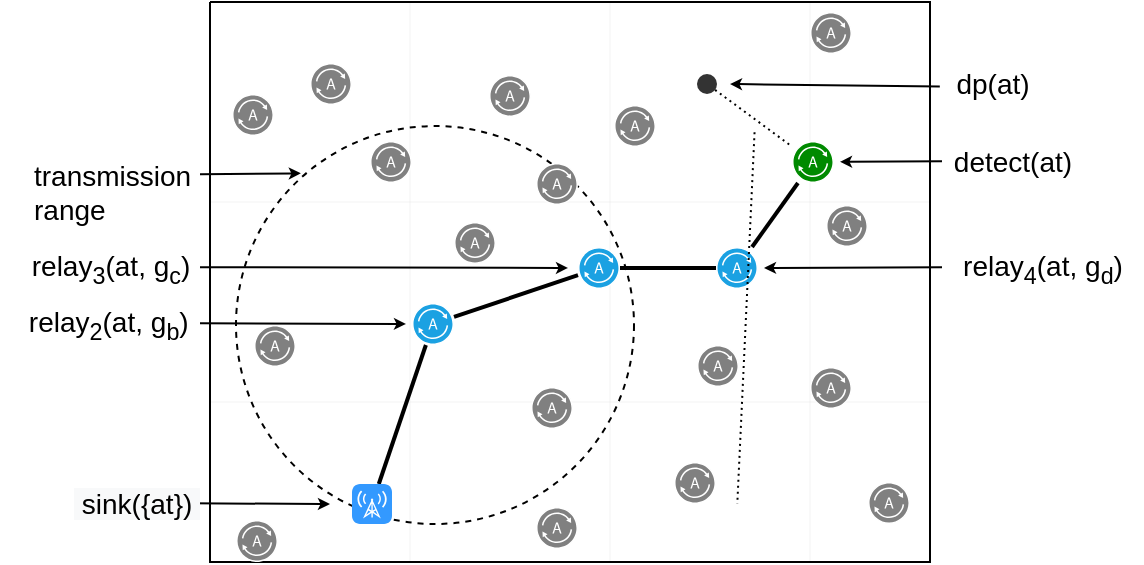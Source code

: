 <mxfile version="13.0.3" type="device"><diagram id="n3x0hCh38KXFZ6Cryw47" name="Page-1"><mxGraphModel dx="527" dy="391" grid="1" gridSize="10" guides="1" tooltips="1" connect="1" arrows="1" fold="1" page="1" pageScale="1" pageWidth="827" pageHeight="1169" math="0" shadow="0"><root><mxCell id="0"/><mxCell id="1" parent="0"/><mxCell id="G75mjb6Er_qYQi8ZF5sW-1" value="" style="verticalLabelPosition=bottom;verticalAlign=top;html=1;shape=mxgraph.basic.patternFillRect;fillStyle=grid;step=100;fillStrokeWidth=0.2;fillStrokeColor=#dddddd;fontSize=14;" parent="1" vertex="1"><mxGeometry x="160" y="80" width="360" height="280" as="geometry"/></mxCell><mxCell id="G75mjb6Er_qYQi8ZF5sW-46" value="" style="ellipse;whiteSpace=wrap;html=1;aspect=fixed;labelBackgroundColor=#000000;strokeColor=#000000;fontColor=#333333;fillColor=none;dashed=1;fontSize=14;" parent="1" vertex="1"><mxGeometry x="173" y="142" width="199" height="199" as="geometry"/></mxCell><mxCell id="G75mjb6Er_qYQi8ZF5sW-3" value="" style="pointerEvents=1;shadow=0;dashed=0;html=1;labelPosition=center;verticalLabelPosition=bottom;verticalAlign=top;align=center;outlineConnect=0;shape=mxgraph.veeam2.agent;labelBackgroundColor=#000000;fillColor=#808080;fontSize=14;" parent="1" vertex="1"><mxGeometry x="460" y="85" width="21" height="21" as="geometry"/></mxCell><mxCell id="G75mjb6Er_qYQi8ZF5sW-47" style="rounded=0;orthogonalLoop=1;jettySize=auto;html=1;fontColor=#333333;endArrow=none;endFill=0;fontSize=14;strokeWidth=2;" parent="1" source="G75mjb6Er_qYQi8ZF5sW-5" target="G75mjb6Er_qYQi8ZF5sW-35" edge="1"><mxGeometry relative="1" as="geometry"/></mxCell><mxCell id="G75mjb6Er_qYQi8ZF5sW-5" value="" style="html=1;strokeWidth=1;shadow=0;dashed=0;shape=mxgraph.ios7.misc.broadcast;strokeColor=none;buttonText=;strokeColor2=#222222;fontColor=#222222;fontSize=14;verticalLabelPosition=bottom;verticalAlign=top;align=center;fillColor=#3399FF;spacingTop=-10;" parent="1" vertex="1"><mxGeometry x="231" y="321" width="20" height="20" as="geometry"/></mxCell><mxCell id="G75mjb6Er_qYQi8ZF5sW-10" value="" style="pointerEvents=1;shadow=0;dashed=0;html=1;labelPosition=center;verticalLabelPosition=bottom;verticalAlign=top;align=center;outlineConnect=0;shape=mxgraph.veeam2.agent;labelBackgroundColor=#000000;fillColor=#808080;fontSize=14;" parent="1" vertex="1"><mxGeometry x="210" y="110.5" width="21" height="21" as="geometry"/></mxCell><mxCell id="G75mjb6Er_qYQi8ZF5sW-11" value="" style="pointerEvents=1;shadow=0;dashed=0;html=1;labelPosition=center;verticalLabelPosition=top;verticalAlign=bottom;align=center;outlineConnect=0;shape=mxgraph.veeam2.agent;labelBackgroundColor=none;fillColor=#008a00;strokeColor=#005700;fontSize=14;spacingBottom=-3;" parent="1" vertex="1"><mxGeometry x="451" y="149.5" width="21" height="21" as="geometry"/></mxCell><mxCell id="G75mjb6Er_qYQi8ZF5sW-13" value="" style="pointerEvents=1;shadow=0;dashed=0;html=1;labelPosition=center;verticalLabelPosition=bottom;verticalAlign=top;align=center;outlineConnect=0;shape=mxgraph.veeam2.agent;labelBackgroundColor=#000000;fillColor=#808080;fontSize=14;" parent="1" vertex="1"><mxGeometry x="392" y="310" width="21" height="21" as="geometry"/></mxCell><mxCell id="G75mjb6Er_qYQi8ZF5sW-16" value="" style="pointerEvents=1;shadow=0;dashed=0;html=1;labelPosition=center;verticalLabelPosition=bottom;verticalAlign=top;align=center;outlineConnect=0;shape=mxgraph.veeam2.agent;labelBackgroundColor=#000000;fillColor=#808080;fontSize=14;" parent="1" vertex="1"><mxGeometry x="171" y="126" width="21" height="21" as="geometry"/></mxCell><mxCell id="G75mjb6Er_qYQi8ZF5sW-17" value="" style="pointerEvents=1;shadow=0;dashed=0;html=1;labelPosition=center;verticalLabelPosition=bottom;verticalAlign=top;align=center;outlineConnect=0;shape=mxgraph.veeam2.agent;labelBackgroundColor=#000000;fillColor=#808080;fontSize=14;" parent="1" vertex="1"><mxGeometry x="403.5" y="251.5" width="21" height="21" as="geometry"/></mxCell><mxCell id="G75mjb6Er_qYQi8ZF5sW-18" value="" style="pointerEvents=1;shadow=0;dashed=0;html=1;labelPosition=center;verticalLabelPosition=bottom;verticalAlign=top;align=center;outlineConnect=0;shape=mxgraph.veeam2.agent;labelBackgroundColor=#000000;fillColor=#808080;fontSize=14;" parent="1" vertex="1"><mxGeometry x="323" y="160.5" width="21" height="21" as="geometry"/></mxCell><mxCell id="G75mjb6Er_qYQi8ZF5sW-19" value="" style="pointerEvents=1;shadow=0;dashed=0;html=1;labelPosition=center;verticalLabelPosition=bottom;verticalAlign=top;align=center;outlineConnect=0;shape=mxgraph.veeam2.agent;labelBackgroundColor=#000000;fillColor=#808080;fontSize=14;" parent="1" vertex="1"><mxGeometry x="182" y="241.5" width="21" height="21" as="geometry"/></mxCell><mxCell id="G75mjb6Er_qYQi8ZF5sW-20" value="" style="pointerEvents=1;shadow=0;dashed=0;html=1;labelPosition=center;verticalLabelPosition=bottom;verticalAlign=top;align=center;outlineConnect=0;shape=mxgraph.veeam2.agent;labelBackgroundColor=#000000;fillColor=#808080;fontSize=14;" parent="1" vertex="1"><mxGeometry x="240" y="149.5" width="21" height="21" as="geometry"/></mxCell><mxCell id="G75mjb6Er_qYQi8ZF5sW-70" style="edgeStyle=none;rounded=0;orthogonalLoop=1;jettySize=auto;html=1;labelBackgroundColor=none;endArrow=none;endFill=0;fontSize=14;fontColor=#333333;strokeWidth=2;" parent="1" target="G75mjb6Er_qYQi8ZF5sW-34" edge="1"><mxGeometry relative="1" as="geometry"><mxPoint x="397.938" y="262.5" as="sourcePoint"/></mxGeometry></mxCell><mxCell id="G75mjb6Er_qYQi8ZF5sW-22" value="" style="pointerEvents=1;shadow=0;dashed=0;html=1;labelPosition=center;verticalLabelPosition=bottom;verticalAlign=top;align=center;outlineConnect=0;shape=mxgraph.veeam2.agent;labelBackgroundColor=#000000;fillColor=#808080;fontSize=14;" parent="1" vertex="1"><mxGeometry x="282" y="190" width="21" height="21" as="geometry"/></mxCell><mxCell id="G75mjb6Er_qYQi8ZF5sW-49" style="edgeStyle=none;rounded=0;orthogonalLoop=1;jettySize=auto;html=1;endArrow=none;endFill=0;fontColor=#333333;fontSize=14;strokeWidth=2;" parent="1" target="G75mjb6Er_qYQi8ZF5sW-33" edge="1"><mxGeometry relative="1" as="geometry"><mxPoint x="365" y="213" as="sourcePoint"/></mxGeometry></mxCell><mxCell id="G75mjb6Er_qYQi8ZF5sW-27" value="" style="pointerEvents=1;shadow=0;dashed=0;html=1;labelPosition=center;verticalLabelPosition=bottom;verticalAlign=top;align=center;outlineConnect=0;shape=mxgraph.veeam2.agent;labelBackgroundColor=#000000;fillColor=#808080;fontSize=14;" parent="1" vertex="1"><mxGeometry x="362" y="131.5" width="21" height="21" as="geometry"/></mxCell><mxCell id="G75mjb6Er_qYQi8ZF5sW-32" value="" style="pointerEvents=1;shadow=0;dashed=0;html=1;labelPosition=center;verticalLabelPosition=bottom;verticalAlign=top;align=center;outlineConnect=0;shape=mxgraph.veeam2.agent;labelBackgroundColor=#000000;fillColor=#808080;fontSize=14;" parent="1" vertex="1"><mxGeometry x="460" y="262.5" width="21" height="21" as="geometry"/></mxCell><mxCell id="G75mjb6Er_qYQi8ZF5sW-50" style="edgeStyle=none;rounded=0;orthogonalLoop=1;jettySize=auto;html=1;endArrow=none;endFill=0;fontColor=#333333;fontSize=14;strokeWidth=2;" parent="1" source="G75mjb6Er_qYQi8ZF5sW-33" target="G75mjb6Er_qYQi8ZF5sW-11" edge="1"><mxGeometry relative="1" as="geometry"/></mxCell><mxCell id="G75mjb6Er_qYQi8ZF5sW-33" value="" style="pointerEvents=1;shadow=0;dashed=0;html=1;labelPosition=center;verticalLabelPosition=bottom;verticalAlign=top;align=center;outlineConnect=0;shape=mxgraph.veeam2.agent;labelBackgroundColor=#000000;fillColor=#1ba1e2;strokeColor=#006EAF;fontColor=#ffffff;fontSize=14;" parent="1" vertex="1"><mxGeometry x="413" y="202.5" width="21" height="21" as="geometry"/></mxCell><mxCell id="G75mjb6Er_qYQi8ZF5sW-48" style="edgeStyle=none;rounded=0;orthogonalLoop=1;jettySize=auto;html=1;endArrow=none;endFill=0;fontColor=#333333;fontSize=14;strokeWidth=2;" parent="1" source="G75mjb6Er_qYQi8ZF5sW-35" edge="1"><mxGeometry relative="1" as="geometry"><mxPoint x="344" y="216.542" as="targetPoint"/></mxGeometry></mxCell><mxCell id="G75mjb6Er_qYQi8ZF5sW-35" value="" style="pointerEvents=1;shadow=0;dashed=0;html=1;labelPosition=center;verticalLabelPosition=bottom;verticalAlign=top;align=center;outlineConnect=0;shape=mxgraph.veeam2.agent;labelBackgroundColor=#000000;fillColor=#1ba1e2;strokeColor=#006EAF;fontColor=#ffffff;fontSize=14;" parent="1" vertex="1"><mxGeometry x="261" y="230.5" width="21" height="21" as="geometry"/></mxCell><mxCell id="G75mjb6Er_qYQi8ZF5sW-36" value="" style="pointerEvents=1;shadow=0;dashed=0;html=1;labelPosition=center;verticalLabelPosition=bottom;verticalAlign=top;align=center;outlineConnect=0;shape=mxgraph.veeam2.agent;labelBackgroundColor=#000000;fillColor=#808080;fontSize=14;" parent="1" vertex="1"><mxGeometry x="299.5" y="116.5" width="21" height="21" as="geometry"/></mxCell><mxCell id="G75mjb6Er_qYQi8ZF5sW-37" value="" style="pointerEvents=1;shadow=0;dashed=0;html=1;labelPosition=center;verticalLabelPosition=bottom;verticalAlign=top;align=center;outlineConnect=0;shape=mxgraph.veeam2.agent;labelBackgroundColor=#000000;fillColor=#808080;fontSize=14;" parent="1" vertex="1"><mxGeometry x="323" y="332.5" width="21" height="21" as="geometry"/></mxCell><mxCell id="G75mjb6Er_qYQi8ZF5sW-39" value="" style="pointerEvents=1;shadow=0;dashed=0;html=1;labelPosition=center;verticalLabelPosition=bottom;verticalAlign=top;align=center;outlineConnect=0;shape=mxgraph.veeam2.agent;labelBackgroundColor=#000000;fillColor=#808080;fontSize=14;" parent="1" vertex="1"><mxGeometry x="173" y="339" width="21" height="21" as="geometry"/></mxCell><mxCell id="G75mjb6Er_qYQi8ZF5sW-41" value="" style="pointerEvents=1;shadow=0;dashed=0;html=1;labelPosition=center;verticalLabelPosition=bottom;verticalAlign=top;align=center;outlineConnect=0;shape=mxgraph.veeam2.agent;labelBackgroundColor=#000000;fillColor=#808080;fontSize=14;" parent="1" vertex="1"><mxGeometry x="468" y="181.5" width="21" height="21" as="geometry"/></mxCell><mxCell id="G75mjb6Er_qYQi8ZF5sW-67" style="edgeStyle=none;rounded=0;orthogonalLoop=1;jettySize=auto;html=1;labelBackgroundColor=none;endArrow=none;endFill=0;fontSize=14;fontColor=#333333;strokeWidth=2;" parent="1" target="G75mjb6Er_qYQi8ZF5sW-12" edge="1"><mxGeometry relative="1" as="geometry"><mxPoint x="278.1" y="302.5" as="sourcePoint"/></mxGeometry></mxCell><mxCell id="G75mjb6Er_qYQi8ZF5sW-45" value="" style="pointerEvents=1;shadow=0;dashed=0;html=1;labelPosition=center;verticalLabelPosition=bottom;verticalAlign=top;align=center;outlineConnect=0;shape=mxgraph.veeam2.agent;labelBackgroundColor=#000000;fillColor=#808080;fontSize=14;" parent="1" vertex="1"><mxGeometry x="320.5" y="272.5" width="21" height="21" as="geometry"/></mxCell><mxCell id="G75mjb6Er_qYQi8ZF5sW-63" style="edgeStyle=none;rounded=0;orthogonalLoop=1;jettySize=auto;html=1;endArrow=none;endFill=0;fontSize=14;fontColor=#333333;dashed=1;dashPattern=1 2;" parent="1" source="G75mjb6Er_qYQi8ZF5sW-52" target="G75mjb6Er_qYQi8ZF5sW-11" edge="1"><mxGeometry relative="1" as="geometry"/></mxCell><mxCell id="G75mjb6Er_qYQi8ZF5sW-52" value="" style="ellipse;whiteSpace=wrap;html=1;aspect=fixed;dashed=1;labelBackgroundColor=none;fontColor=#333333;fillColor=#333333;strokeColor=none;labelPosition=center;verticalLabelPosition=top;align=center;verticalAlign=bottom;fontSize=14;" parent="1" vertex="1"><mxGeometry x="403.5" y="116" width="10" height="10" as="geometry"/></mxCell><mxCell id="G75mjb6Er_qYQi8ZF5sW-74" style="edgeStyle=none;rounded=0;orthogonalLoop=1;jettySize=auto;html=1;endArrow=none;endFill=0;fontSize=14;fontColor=#333333;dashed=1;dashPattern=1 2;exitX=1;exitY=0;exitDx=0;exitDy=0;" parent="1" source="G75mjb6Er_qYQi8ZF5sW-73" edge="1"><mxGeometry relative="1" as="geometry"><mxPoint x="432.276" y="145.092" as="sourcePoint"/><mxPoint x="423.644" y="331" as="targetPoint"/></mxGeometry></mxCell><mxCell id="1FN8Xj7tu_CE5pi7D6Nw-14" style="edgeStyle=none;rounded=0;orthogonalLoop=1;jettySize=auto;html=1;endSize=3;strokeWidth=1;startSize=3;targetPerimeterSpacing=3;" parent="1" source="1FN8Xj7tu_CE5pi7D6Nw-5" target="G75mjb6Er_qYQi8ZF5sW-11" edge="1"><mxGeometry relative="1" as="geometry"/></mxCell><mxCell id="1FN8Xj7tu_CE5pi7D6Nw-5" value="&lt;span style=&quot;font-size: 14px ; text-align: left&quot;&gt;detect(at&lt;/span&gt;&lt;span style=&quot;font-size: 14px ; text-align: left&quot;&gt;)&lt;/span&gt;" style="text;html=1;align=center;verticalAlign=middle;resizable=0;points=[];autosize=1;strokeWidth=1;" parent="1" vertex="1"><mxGeometry x="526" y="149.5" width="70" height="20" as="geometry"/></mxCell><mxCell id="1FN8Xj7tu_CE5pi7D6Nw-11" style="rounded=0;orthogonalLoop=1;jettySize=auto;html=1;strokeWidth=1;endSize=3;startSize=3;sourcePerimeterSpacing=0;targetPerimeterSpacing=0;" parent="1" source="1FN8Xj7tu_CE5pi7D6Nw-7" edge="1"><mxGeometry relative="1" as="geometry"><mxPoint x="220" y="331" as="targetPoint"/></mxGeometry></mxCell><mxCell id="1FN8Xj7tu_CE5pi7D6Nw-7" value="&lt;span style=&quot;font-family: &amp;#34;helvetica&amp;#34; ; font-size: 14px ; font-style: normal ; font-weight: 400 ; letter-spacing: normal ; text-align: left ; text-indent: 0px ; text-transform: none ; word-spacing: 0px ; background-color: rgb(248 , 249 , 250) ; float: none ; display: inline&quot;&gt;&amp;nbsp;sink(&lt;/span&gt;&lt;span style=&quot;font-family: &amp;#34;helvetica&amp;#34; ; font-size: 14px ; font-style: normal ; font-weight: 400 ; letter-spacing: normal ; text-align: left ; text-indent: 0px ; text-transform: none ; word-spacing: 0px ; background-color: rgb(248 , 249 , 250) ; float: none ; display: inline&quot;&gt;{at&lt;/span&gt;&lt;span style=&quot;font-family: &amp;#34;helvetica&amp;#34; ; font-size: 14px ; font-style: normal ; font-weight: 400 ; letter-spacing: normal ; text-align: left ; text-indent: 0px ; text-transform: none ; word-spacing: 0px ; background-color: rgb(248 , 249 , 250) ; float: none ; display: inline&quot;&gt;})&amp;nbsp;&lt;/span&gt;" style="text;whiteSpace=wrap;html=1;" parent="1" vertex="1"><mxGeometry x="90" y="315.5" width="60" height="30" as="geometry"/></mxCell><mxCell id="1FN8Xj7tu_CE5pi7D6Nw-15" style="edgeStyle=none;rounded=0;orthogonalLoop=1;jettySize=auto;html=1;endSize=3;strokeWidth=1;startSize=3;targetPerimeterSpacing=3;exitX=-0.022;exitY=0.59;exitDx=0;exitDy=0;exitPerimeter=0;" parent="1" source="1FN8Xj7tu_CE5pi7D6Nw-9" edge="1"><mxGeometry relative="1" as="geometry"><mxPoint x="420" y="121" as="targetPoint"/></mxGeometry></mxCell><mxCell id="1FN8Xj7tu_CE5pi7D6Nw-9" value="&lt;span style=&quot;font-size: 14px ; text-align: left&quot;&gt;dp(at&lt;/span&gt;&lt;span style=&quot;font-size: 14px ; text-align: left&quot;&gt;)&lt;/span&gt;" style="text;html=1;align=center;verticalAlign=middle;resizable=0;points=[];autosize=1;" parent="1" vertex="1"><mxGeometry x="526" y="110.5" width="50" height="20" as="geometry"/></mxCell><mxCell id="1FN8Xj7tu_CE5pi7D6Nw-17" style="edgeStyle=none;rounded=0;orthogonalLoop=1;jettySize=auto;html=1;entryX=0.163;entryY=0.119;entryDx=0;entryDy=0;startSize=3;sourcePerimeterSpacing=0;endSize=3;targetPerimeterSpacing=0;strokeWidth=1;entryPerimeter=0;" parent="1" source="1FN8Xj7tu_CE5pi7D6Nw-16" target="G75mjb6Er_qYQi8ZF5sW-46" edge="1"><mxGeometry relative="1" as="geometry"/></mxCell><mxCell id="1FN8Xj7tu_CE5pi7D6Nw-16" value="&lt;span style=&quot;font-family: &amp;#34;helvetica&amp;#34; ; font-size: 14px ; font-style: normal ; font-weight: 400 ; letter-spacing: normal ; text-align: left ; text-indent: 0px ; text-transform: none ; word-spacing: 0px ; float: none ; display: inline&quot;&gt;transmission&lt;br&gt;range&lt;/span&gt;" style="text;whiteSpace=wrap;html=1;labelBackgroundColor=none;strokeWidth=1;" parent="1" vertex="1"><mxGeometry x="70" y="151.5" width="85" height="30" as="geometry"/></mxCell><mxCell id="Ou4S89i9zpEzIHTBYJOi-3" style="edgeStyle=none;rounded=0;orthogonalLoop=1;jettySize=auto;html=1;endSize=3;strokeWidth=1;startSize=3;targetPerimeterSpacing=3;" edge="1" parent="1" source="Ou4S89i9zpEzIHTBYJOi-4" target="G75mjb6Er_qYQi8ZF5sW-35"><mxGeometry relative="1" as="geometry"><mxPoint x="125.5" y="179.75" as="targetPoint"/></mxGeometry></mxCell><mxCell id="Ou4S89i9zpEzIHTBYJOi-4" value="&lt;span style=&quot;font-size: 14px ; text-align: left&quot;&gt;&amp;nbsp; relay&lt;sub&gt;2&lt;/sub&gt;(at&lt;/span&gt;&lt;span style=&quot;font-size: 14px ; text-align: left&quot;&gt;, g&lt;sub&gt;b&lt;/sub&gt;)&lt;/span&gt;" style="text;html=1;align=center;verticalAlign=middle;resizable=0;points=[];autosize=1;" vertex="1" parent="1"><mxGeometry x="55" y="230.5" width="100" height="20" as="geometry"/></mxCell><mxCell id="Ou4S89i9zpEzIHTBYJOi-5" value="" style="pointerEvents=1;shadow=0;dashed=0;html=1;labelPosition=center;verticalLabelPosition=bottom;verticalAlign=top;align=center;outlineConnect=0;shape=mxgraph.veeam2.agent;labelBackgroundColor=#000000;fillColor=#808080;fontSize=14;" vertex="1" parent="1"><mxGeometry x="489" y="320" width="21" height="21" as="geometry"/></mxCell><mxCell id="Ou4S89i9zpEzIHTBYJOi-6" value="" style="pointerEvents=1;shadow=0;dashed=0;html=1;labelPosition=center;verticalLabelPosition=bottom;verticalAlign=top;align=center;outlineConnect=0;shape=mxgraph.veeam2.agent;labelBackgroundColor=#000000;fillColor=#1ba1e2;strokeColor=#006EAF;fontColor=#ffffff;fontSize=14;" vertex="1" parent="1"><mxGeometry x="344" y="202.5" width="21" height="21" as="geometry"/></mxCell><mxCell id="Ou4S89i9zpEzIHTBYJOi-8" style="edgeStyle=none;rounded=0;orthogonalLoop=1;jettySize=auto;html=1;endSize=3;strokeWidth=1;startSize=3;targetPerimeterSpacing=5;" edge="1" parent="1" source="Ou4S89i9zpEzIHTBYJOi-9" target="Ou4S89i9zpEzIHTBYJOi-6"><mxGeometry relative="1" as="geometry"><mxPoint x="432" y="434.441" as="targetPoint"/></mxGeometry></mxCell><mxCell id="Ou4S89i9zpEzIHTBYJOi-9" value="&lt;span style=&quot;font-size: 14px ; text-align: left&quot;&gt;relay&lt;sub&gt;3&lt;/sub&gt;(at&lt;/span&gt;&lt;span style=&quot;font-size: 14px ; text-align: left&quot;&gt;, g&lt;sub&gt;c&lt;/sub&gt;)&lt;/span&gt;" style="text;html=1;align=center;verticalAlign=middle;resizable=0;points=[];autosize=1;" vertex="1" parent="1"><mxGeometry x="65" y="202.5" width="90" height="20" as="geometry"/></mxCell><mxCell id="Ou4S89i9zpEzIHTBYJOi-10" style="edgeStyle=none;rounded=0;orthogonalLoop=1;jettySize=auto;html=1;endSize=3;strokeWidth=1;startSize=3;targetPerimeterSpacing=3;" edge="1" parent="1" source="Ou4S89i9zpEzIHTBYJOi-13" target="G75mjb6Er_qYQi8ZF5sW-33"><mxGeometry relative="1" as="geometry"><mxPoint x="732" y="214.941" as="targetPoint"/><mxPoint x="526" y="213" as="sourcePoint"/></mxGeometry></mxCell><mxCell id="Ou4S89i9zpEzIHTBYJOi-13" value="&lt;span style=&quot;font-size: 14px ; text-align: left&quot;&gt;relay&lt;sub&gt;4&lt;/sub&gt;(at&lt;/span&gt;&lt;span style=&quot;font-size: 14px ; text-align: left&quot;&gt;, g&lt;sub&gt;d&lt;/sub&gt;)&lt;/span&gt;" style="text;html=1;align=center;verticalAlign=middle;resizable=0;points=[];autosize=1;spacing=0;" vertex="1" parent="1"><mxGeometry x="526" y="202.5" width="100" height="20" as="geometry"/></mxCell></root></mxGraphModel></diagram></mxfile>
